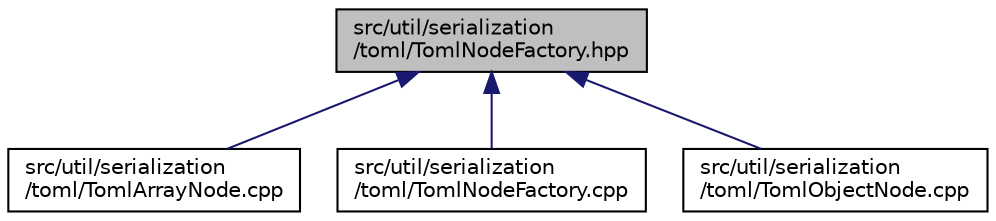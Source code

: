 digraph "src/util/serialization/toml/TomlNodeFactory.hpp"
{
 // LATEX_PDF_SIZE
  edge [fontname="Helvetica",fontsize="10",labelfontname="Helvetica",labelfontsize="10"];
  node [fontname="Helvetica",fontsize="10",shape=record];
  Node1 [label="src/util/serialization\l/toml/TomlNodeFactory.hpp",height=0.2,width=0.4,color="black", fillcolor="grey75", style="filled", fontcolor="black",tooltip=" "];
  Node1 -> Node2 [dir="back",color="midnightblue",fontsize="10",style="solid",fontname="Helvetica"];
  Node2 [label="src/util/serialization\l/toml/TomlArrayNode.cpp",height=0.2,width=0.4,color="black", fillcolor="white", style="filled",URL="$_toml_array_node_8cpp.html",tooltip=" "];
  Node1 -> Node3 [dir="back",color="midnightblue",fontsize="10",style="solid",fontname="Helvetica"];
  Node3 [label="src/util/serialization\l/toml/TomlNodeFactory.cpp",height=0.2,width=0.4,color="black", fillcolor="white", style="filled",URL="$_toml_node_factory_8cpp.html",tooltip=" "];
  Node1 -> Node4 [dir="back",color="midnightblue",fontsize="10",style="solid",fontname="Helvetica"];
  Node4 [label="src/util/serialization\l/toml/TomlObjectNode.cpp",height=0.2,width=0.4,color="black", fillcolor="white", style="filled",URL="$_toml_object_node_8cpp.html",tooltip=" "];
}
